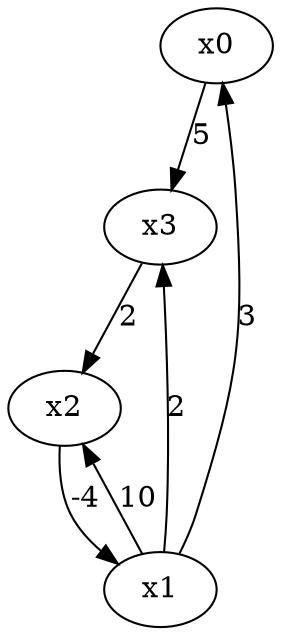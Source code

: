 digraph reduced {
x0 -> x3 [ label = "5" ];
x1 -> x0 [ label = "3" ];
x1 -> x2 [ label = "10" ];
x1 -> x3 [ label = "2" ];
x2 -> x1 [ label = "-4" ];
x3 -> x2 [ label = "2" ];
}
